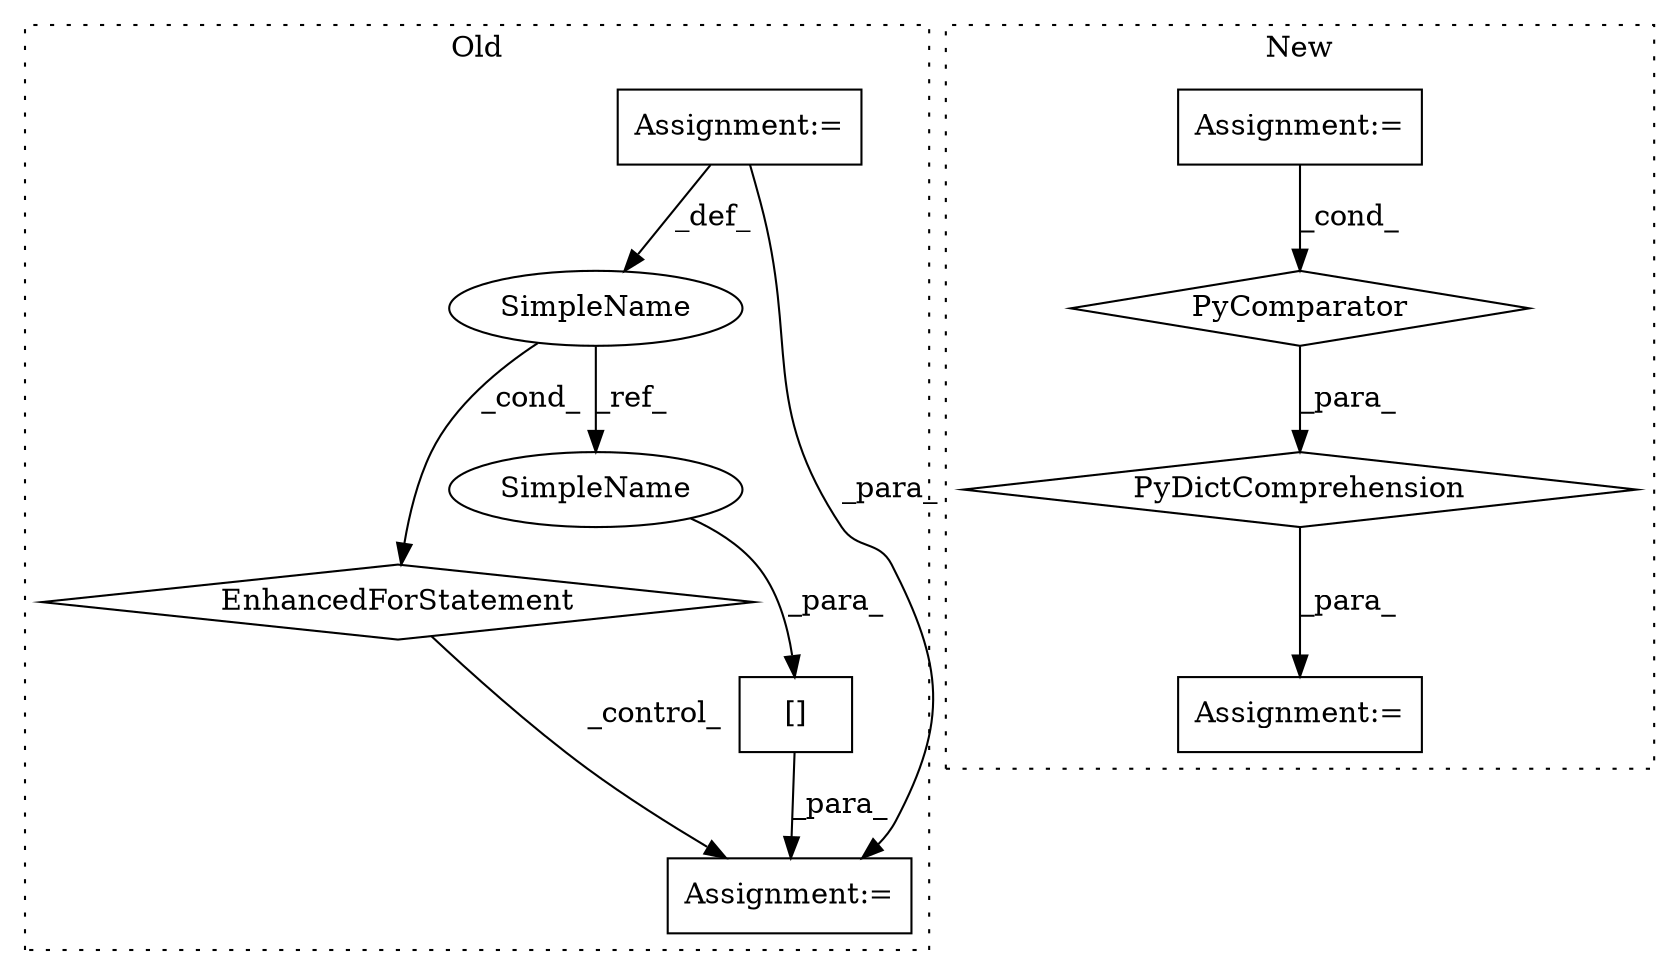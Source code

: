 digraph G {
subgraph cluster0 {
1 [label="[]" a="2" s="601,610" l="7,1" shape="box"];
6 [label="Assignment:=" a="7" s="391" l="1" shape="box"];
7 [label="EnhancedForStatement" a="70" s="478,559" l="53,2" shape="diamond"];
8 [label="SimpleName" a="42" s="538" l="2" shape="ellipse"];
9 [label="Assignment:=" a="7" s="600" l="1" shape="box"];
10 [label="SimpleName" a="42" s="608" l="2" shape="ellipse"];
label = "Old";
style="dotted";
}
subgraph cluster1 {
2 [label="PyDictComprehension" a="110" s="459" l="121" shape="diamond"];
3 [label="PyComparator" a="113" s="534" l="38" shape="diamond"];
4 [label="Assignment:=" a="7" s="400" l="6" shape="box"];
5 [label="Assignment:=" a="7" s="447" l="12" shape="box"];
label = "New";
style="dotted";
}
1 -> 9 [label="_para_"];
2 -> 5 [label="_para_"];
3 -> 2 [label="_para_"];
4 -> 3 [label="_cond_"];
6 -> 8 [label="_def_"];
6 -> 9 [label="_para_"];
7 -> 9 [label="_control_"];
8 -> 10 [label="_ref_"];
8 -> 7 [label="_cond_"];
10 -> 1 [label="_para_"];
}